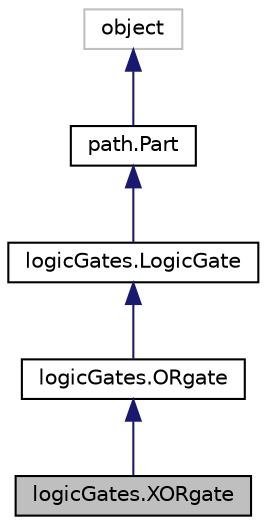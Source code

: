 digraph "logicGates.XORgate"
{
  edge [fontname="Helvetica",fontsize="10",labelfontname="Helvetica",labelfontsize="10"];
  node [fontname="Helvetica",fontsize="10",shape=record];
  Node1 [label="logicGates.XORgate",height=0.2,width=0.4,color="black", fillcolor="grey75", style="filled", fontcolor="black"];
  Node2 -> Node1 [dir="back",color="midnightblue",fontsize="10",style="solid"];
  Node2 [label="logicGates.ORgate",height=0.2,width=0.4,color="black", fillcolor="white", style="filled",URL="$classlogic_gates_1_1_o_rgate.html"];
  Node3 -> Node2 [dir="back",color="midnightblue",fontsize="10",style="solid"];
  Node3 [label="logicGates.LogicGate",height=0.2,width=0.4,color="black", fillcolor="white", style="filled",URL="$classlogic_gates_1_1_logic_gate.html"];
  Node4 -> Node3 [dir="back",color="midnightblue",fontsize="10",style="solid"];
  Node4 [label="path.Part",height=0.2,width=0.4,color="black", fillcolor="white", style="filled",URL="$classpath_1_1_part.html"];
  Node5 -> Node4 [dir="back",color="midnightblue",fontsize="10",style="solid"];
  Node5 [label="object",height=0.2,width=0.4,color="grey75", fillcolor="white", style="filled"];
}
